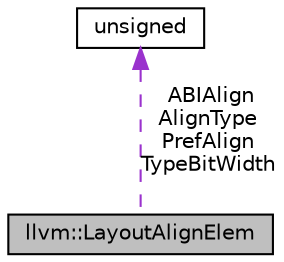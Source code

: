 digraph "llvm::LayoutAlignElem"
{
 // LATEX_PDF_SIZE
  bgcolor="transparent";
  edge [fontname="Helvetica",fontsize="10",labelfontname="Helvetica",labelfontsize="10"];
  node [fontname="Helvetica",fontsize="10",shape="box"];
  Node1 [label="llvm::LayoutAlignElem",height=0.2,width=0.4,color="black", fillcolor="grey75", style="filled", fontcolor="black",tooltip="Layout alignment element."];
  Node2 -> Node1 [dir="back",color="darkorchid3",fontsize="10",style="dashed",label=" ABIAlign\nAlignType\nPrefAlign\nTypeBitWidth" ,fontname="Helvetica"];
  Node2 [label="unsigned",height=0.2,width=0.4,color="black",URL="$classunsigned.html",tooltip=" "];
}
